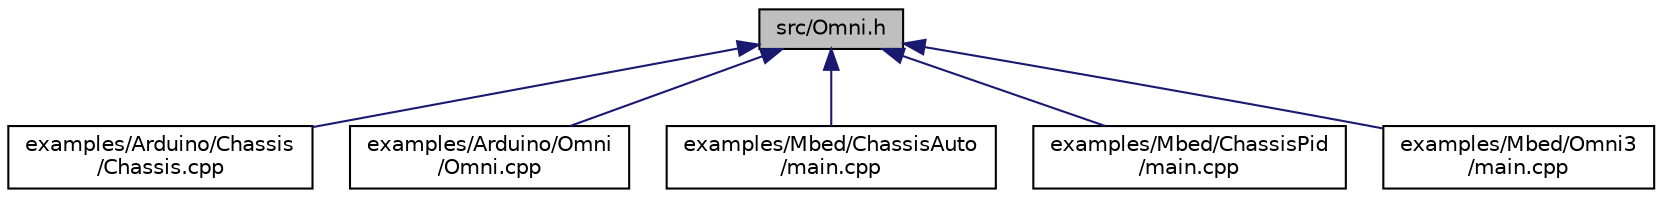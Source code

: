 digraph "src/Omni.h"
{
 // LATEX_PDF_SIZE
  edge [fontname="Helvetica",fontsize="10",labelfontname="Helvetica",labelfontsize="10"];
  node [fontname="Helvetica",fontsize="10",shape=record];
  Node1 [label="src/Omni.h",height=0.2,width=0.4,color="black", fillcolor="grey75", style="filled", fontcolor="black",tooltip="オムニの制御を行う Omni クラスを提供する。"];
  Node1 -> Node2 [dir="back",color="midnightblue",fontsize="10",style="solid",fontname="Helvetica"];
  Node2 [label="examples/Arduino/Chassis\l/Chassis.cpp",height=0.2,width=0.4,color="black", fillcolor="white", style="filled",URL="$Chassis_8cpp.html",tooltip="Chassisの使用例 Arduino用"];
  Node1 -> Node3 [dir="back",color="midnightblue",fontsize="10",style="solid",fontname="Helvetica"];
  Node3 [label="examples/Arduino/Omni\l/Omni.cpp",height=0.2,width=0.4,color="black", fillcolor="white", style="filled",URL="$Omni_8cpp.html",tooltip="Omniの使用例 Arduino用"];
  Node1 -> Node4 [dir="back",color="midnightblue",fontsize="10",style="solid",fontname="Helvetica"];
  Node4 [label="examples/Mbed/ChassisAuto\l/main.cpp",height=0.2,width=0.4,color="black", fillcolor="white", style="filled",URL="$ChassisAuto_2main_8cpp.html",tooltip="自動制御"];
  Node1 -> Node5 [dir="back",color="midnightblue",fontsize="10",style="solid",fontname="Helvetica"];
  Node5 [label="examples/Mbed/ChassisPid\l/main.cpp",height=0.2,width=0.4,color="black", fillcolor="white", style="filled",URL="$ChassisPid_2main_8cpp.html",tooltip="速度PID制御"];
  Node1 -> Node6 [dir="back",color="midnightblue",fontsize="10",style="solid",fontname="Helvetica"];
  Node6 [label="examples/Mbed/Omni3\l/main.cpp",height=0.2,width=0.4,color="black", fillcolor="white", style="filled",URL="$Omni3_2main_8cpp.html",tooltip="3輪オムニ制御例"];
}
